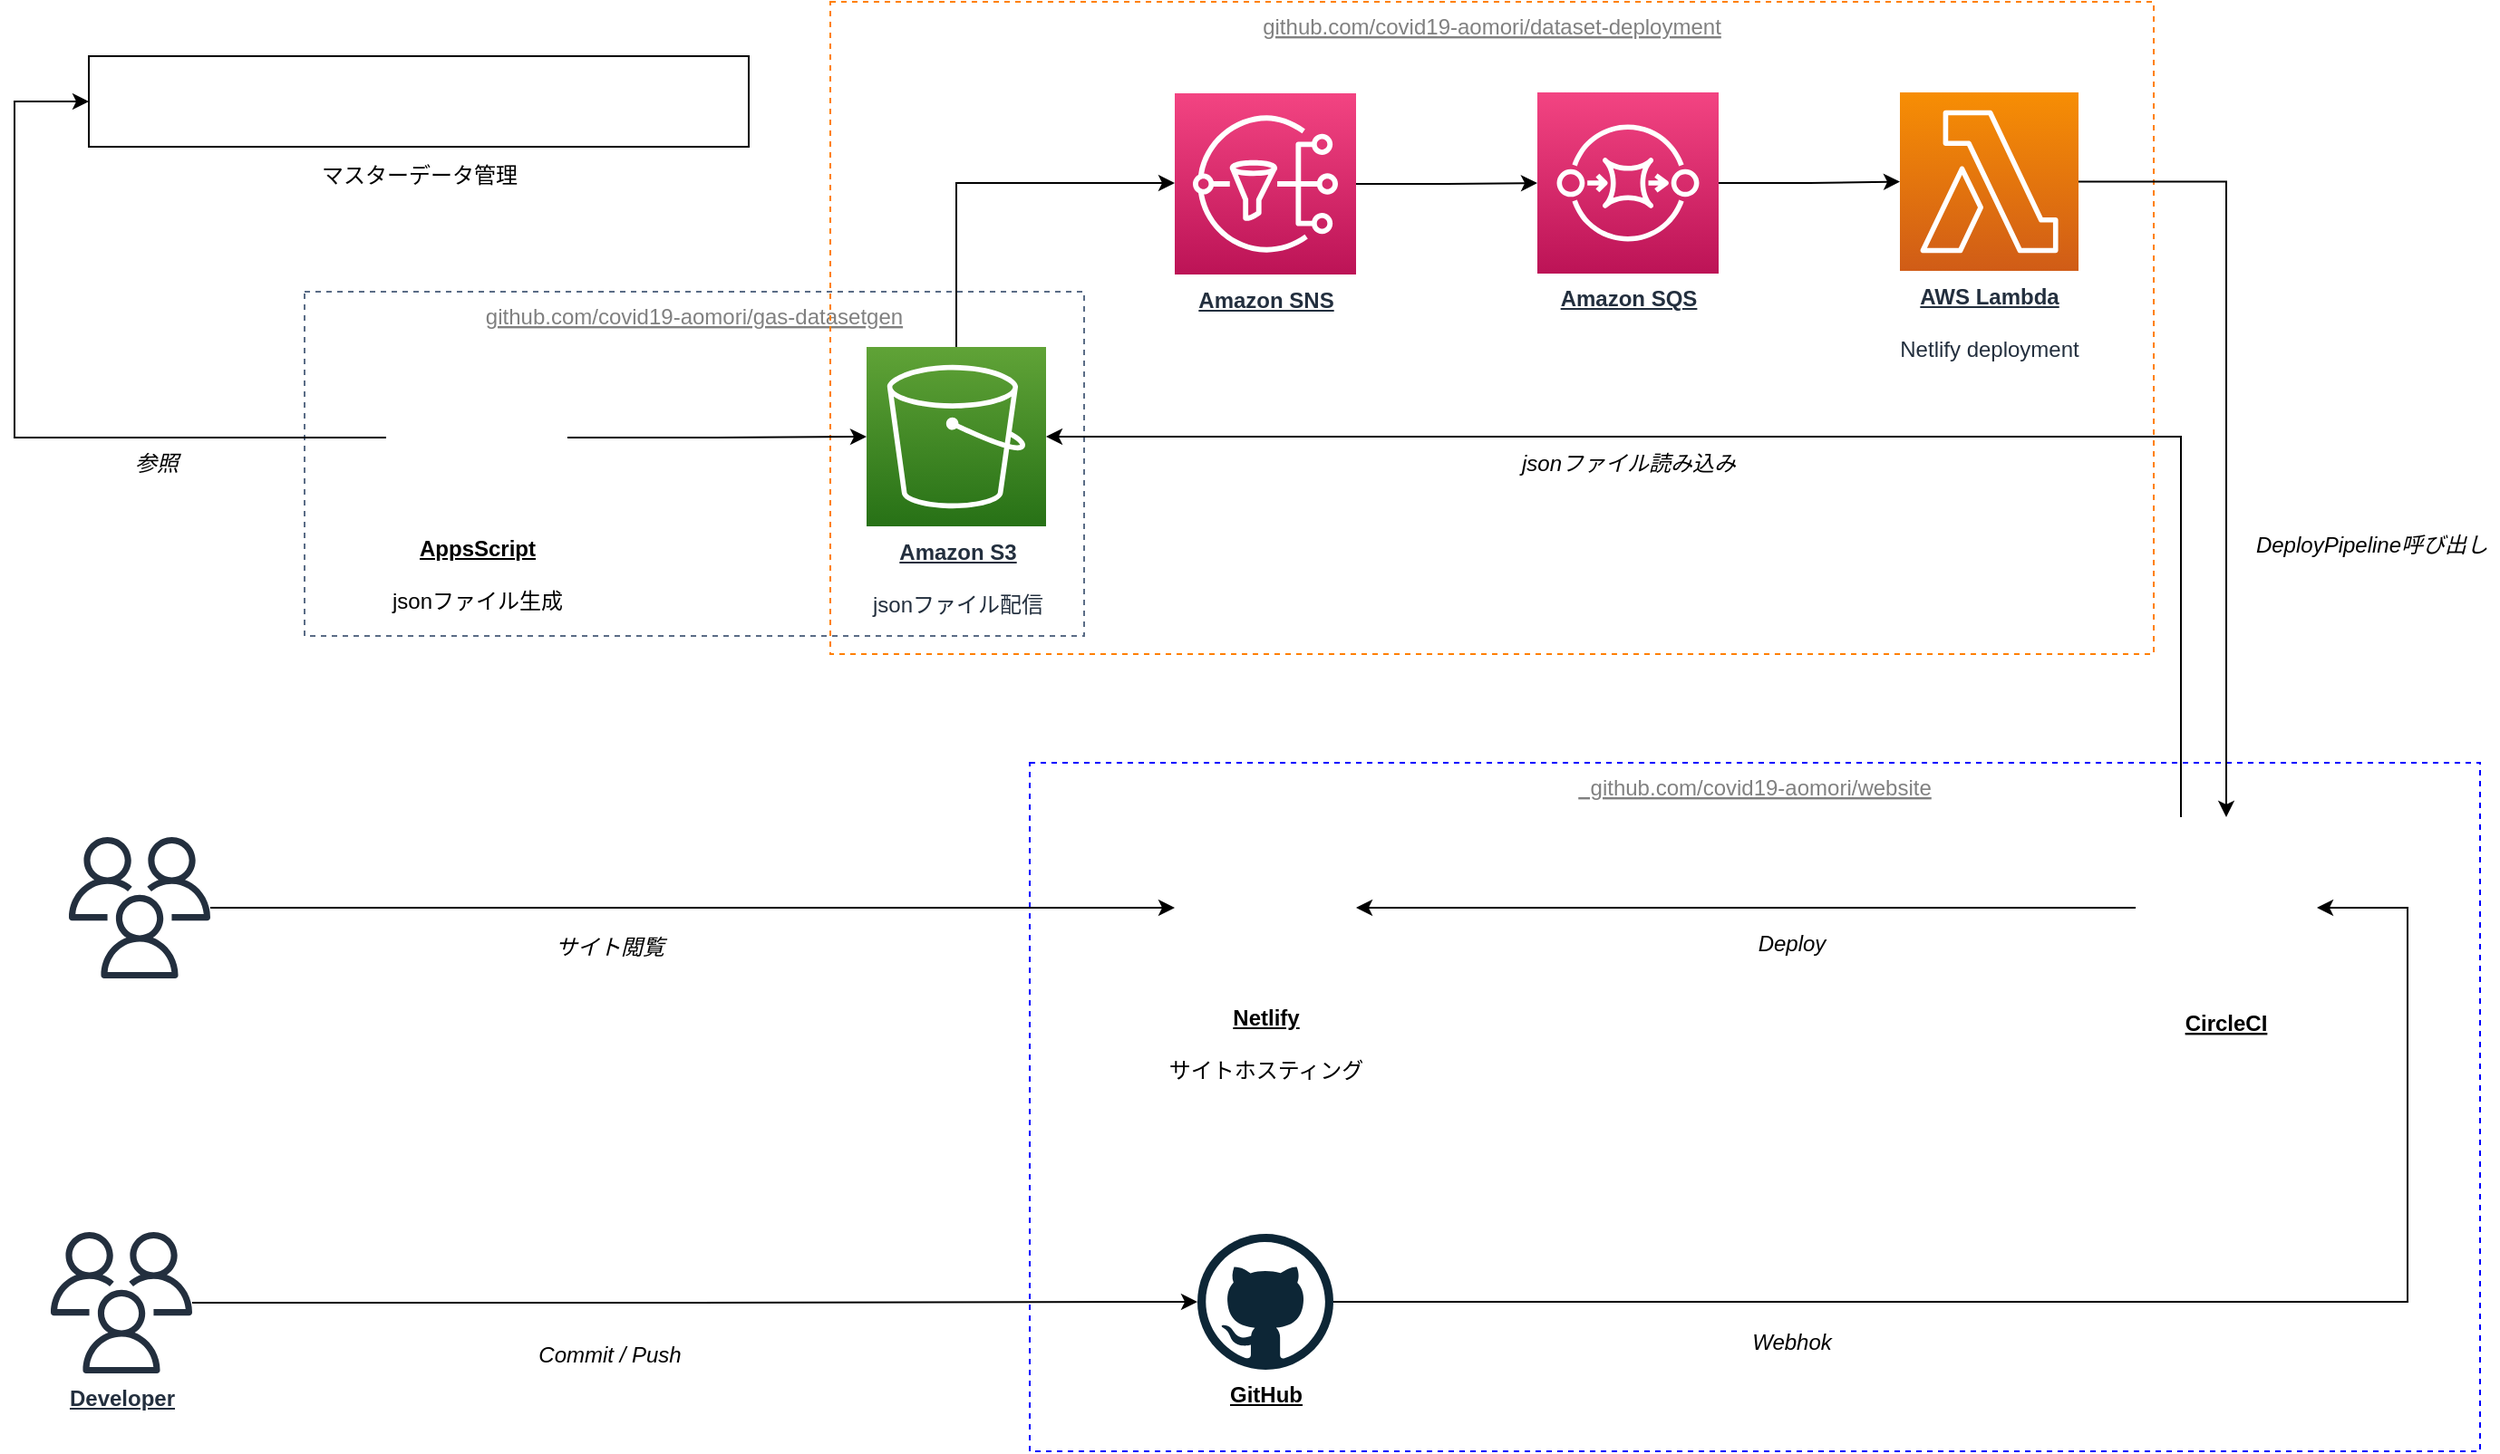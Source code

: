 <mxfile version="12.9.3" type="device"><diagram id="GkOqg721mPI-W04psdPX" name="Page-1"><mxGraphModel dx="1892" dy="1360" grid="1" gridSize="10" guides="1" tooltips="1" connect="1" arrows="1" fold="1" page="1" pageScale="1" pageWidth="3300" pageHeight="4681" math="0" shadow="0"><root><mxCell id="0"/><mxCell id="1" parent="0"/><mxCell id="WmUvWArOLDR-HUF7oPM4-33" value="  github.com/covid19-aomori/website" style="fillColor=none;strokeColor=#0000FF;dashed=1;verticalAlign=top;fontStyle=4;fontColor=#808080;align=center;" parent="1" vertex="1"><mxGeometry x="1240" y="1120" width="800" height="380" as="geometry"/></mxCell><mxCell id="WmUvWArOLDR-HUF7oPM4-31" value="github.com/covid19-aomori/gas-datasetgen" style="fillColor=none;strokeColor=#5A6C86;dashed=1;verticalAlign=top;fontStyle=4;fontColor=#808080;" parent="1" vertex="1"><mxGeometry x="840" y="860" width="430" height="190" as="geometry"/></mxCell><mxCell id="WmUvWArOLDR-HUF7oPM4-30" value="github.com/covid19-aomori/dataset-deployment" style="fillColor=none;strokeColor=#FF8000;dashed=1;verticalAlign=top;fontStyle=4;fontColor=#808080;" parent="1" vertex="1"><mxGeometry x="1130" y="700" width="730" height="360" as="geometry"/></mxCell><mxCell id="3srAQw3seO1wj9J-KQqr-17" style="edgeStyle=orthogonalEdgeStyle;rounded=0;orthogonalLoop=1;jettySize=auto;html=1;startArrow=none;startFill=0;endArrow=classic;endFill=1;" edge="1" parent="1" source="WmUvWArOLDR-HUF7oPM4-1" target="WmUvWArOLDR-HUF7oPM4-6"><mxGeometry relative="1" as="geometry"/></mxCell><mxCell id="3srAQw3seO1wj9J-KQqr-19" style="edgeStyle=orthogonalEdgeStyle;rounded=0;orthogonalLoop=1;jettySize=auto;html=1;entryX=0;entryY=0.5;entryDx=0;entryDy=0;startArrow=none;startFill=0;endArrow=classic;endFill=1;" edge="1" parent="1" source="WmUvWArOLDR-HUF7oPM4-1" target="3srAQw3seO1wj9J-KQqr-2"><mxGeometry relative="1" as="geometry"><Array as="points"><mxPoint x="680" y="940"/><mxPoint x="680" y="755"/></Array></mxGeometry></mxCell><mxCell id="WmUvWArOLDR-HUF7oPM4-1" value="" style="shape=image;verticalLabelPosition=bottom;verticalAlign=top;imageAspect=0;image=https://www.gstatic.com/images/branding/product/2x/apps_script_48dp.png" parent="1" vertex="1"><mxGeometry x="885" y="890.5" width="100" height="100" as="geometry"/></mxCell><mxCell id="WmUvWArOLDR-HUF7oPM4-3" value="マスターデータ管理" style="text;html=1;align=center;verticalAlign=middle;resizable=0;points=[];autosize=1;" parent="1" vertex="1"><mxGeometry x="843" y="785.5" width="120" height="20" as="geometry"/></mxCell><mxCell id="WmUvWArOLDR-HUF7oPM4-5" value="&lt;u&gt;&lt;b&gt;AppsScript&lt;/b&gt;&lt;/u&gt;&lt;br&gt;&lt;br&gt;jsonファイル生成" style="text;html=1;align=center;verticalAlign=middle;resizable=0;points=[];autosize=1;" parent="1" vertex="1"><mxGeometry x="880" y="990.5" width="110" height="50" as="geometry"/></mxCell><mxCell id="WmUvWArOLDR-HUF7oPM4-22" style="edgeStyle=orthogonalEdgeStyle;rounded=0;orthogonalLoop=1;jettySize=auto;html=1;" parent="1" source="WmUvWArOLDR-HUF7oPM4-6" target="WmUvWArOLDR-HUF7oPM4-14" edge="1"><mxGeometry relative="1" as="geometry"><Array as="points"><mxPoint x="1200" y="800"/></Array></mxGeometry></mxCell><mxCell id="WmUvWArOLDR-HUF7oPM4-6" value="&lt;b&gt;&lt;u&gt;Amazon S3&lt;/u&gt;&lt;/b&gt;&lt;br&gt;&lt;br&gt;jsonファイル配信" style="outlineConnect=0;fontColor=#232F3E;gradientColor=#60A337;gradientDirection=north;fillColor=#277116;strokeColor=#ffffff;dashed=0;verticalLabelPosition=bottom;verticalAlign=top;align=center;html=1;fontSize=12;fontStyle=0;aspect=fixed;shape=mxgraph.aws4.resourceIcon;resIcon=mxgraph.aws4.s3;" parent="1" vertex="1"><mxGeometry x="1150" y="890.5" width="99" height="99" as="geometry"/></mxCell><mxCell id="WmUvWArOLDR-HUF7oPM4-28" style="edgeStyle=orthogonalEdgeStyle;rounded=0;orthogonalLoop=1;jettySize=auto;html=1;" parent="1" source="WmUvWArOLDR-HUF7oPM4-13" edge="1"><mxGeometry relative="1" as="geometry"><mxPoint x="1320" y="1200" as="targetPoint"/></mxGeometry></mxCell><mxCell id="WmUvWArOLDR-HUF7oPM4-13" value="" style="outlineConnect=0;fontColor=#232F3E;gradientColor=none;fillColor=#232F3E;strokeColor=none;dashed=0;verticalLabelPosition=bottom;verticalAlign=top;align=center;html=1;fontSize=12;fontStyle=0;aspect=fixed;pointerEvents=1;shape=mxgraph.aws4.users;" parent="1" vertex="1"><mxGeometry x="710" y="1161" width="78" height="78" as="geometry"/></mxCell><mxCell id="WmUvWArOLDR-HUF7oPM4-17" style="edgeStyle=orthogonalEdgeStyle;rounded=0;orthogonalLoop=1;jettySize=auto;html=1;" parent="1" source="WmUvWArOLDR-HUF7oPM4-14" target="WmUvWArOLDR-HUF7oPM4-15" edge="1"><mxGeometry relative="1" as="geometry"/></mxCell><mxCell id="WmUvWArOLDR-HUF7oPM4-14" value="&lt;b&gt;&lt;u&gt;Amazon SNS&lt;/u&gt;&lt;/b&gt;" style="outlineConnect=0;fontColor=#232F3E;gradientColor=#F34482;gradientDirection=north;fillColor=#BC1356;strokeColor=#ffffff;dashed=0;verticalLabelPosition=bottom;verticalAlign=top;align=center;html=1;fontSize=12;fontStyle=0;aspect=fixed;shape=mxgraph.aws4.resourceIcon;resIcon=mxgraph.aws4.sns;" parent="1" vertex="1"><mxGeometry x="1320" y="750.5" width="100" height="100" as="geometry"/></mxCell><mxCell id="WmUvWArOLDR-HUF7oPM4-19" style="edgeStyle=orthogonalEdgeStyle;rounded=0;orthogonalLoop=1;jettySize=auto;html=1;" parent="1" source="WmUvWArOLDR-HUF7oPM4-15" target="WmUvWArOLDR-HUF7oPM4-18" edge="1"><mxGeometry relative="1" as="geometry"/></mxCell><mxCell id="WmUvWArOLDR-HUF7oPM4-15" value="&lt;b&gt;&lt;u&gt;Amazon SQS&lt;/u&gt;&lt;/b&gt;" style="outlineConnect=0;fontColor=#232F3E;gradientColor=#F34482;gradientDirection=north;fillColor=#BC1356;strokeColor=#ffffff;dashed=0;verticalLabelPosition=bottom;verticalAlign=top;align=center;html=1;fontSize=12;fontStyle=0;aspect=fixed;shape=mxgraph.aws4.resourceIcon;resIcon=mxgraph.aws4.sqs;" parent="1" vertex="1"><mxGeometry x="1520" y="750" width="100" height="100" as="geometry"/></mxCell><mxCell id="3srAQw3seO1wj9J-KQqr-5" style="edgeStyle=orthogonalEdgeStyle;rounded=0;orthogonalLoop=1;jettySize=auto;html=1;startArrow=none;startFill=0;endArrow=classic;endFill=1;" edge="1" parent="1" source="WmUvWArOLDR-HUF7oPM4-18" target="3srAQw3seO1wj9J-KQqr-3"><mxGeometry relative="1" as="geometry"/></mxCell><mxCell id="WmUvWArOLDR-HUF7oPM4-18" value="&lt;b&gt;&lt;u&gt;AWS Lambda&lt;/u&gt;&lt;/b&gt;&lt;br&gt;&lt;br&gt;Netlify deployment" style="outlineConnect=0;fontColor=#232F3E;gradientColor=#F78E04;gradientDirection=north;fillColor=#D05C17;strokeColor=#ffffff;dashed=0;verticalLabelPosition=bottom;verticalAlign=top;align=center;html=1;fontSize=12;fontStyle=0;aspect=fixed;shape=mxgraph.aws4.resourceIcon;resIcon=mxgraph.aws4.lambda;" parent="1" vertex="1"><mxGeometry x="1720" y="750" width="98.5" height="98.5" as="geometry"/></mxCell><mxCell id="WmUvWArOLDR-HUF7oPM4-24" value="&lt;u&gt;&lt;b&gt;Netlify&lt;/b&gt;&lt;/u&gt;&lt;br&gt;&lt;br&gt;サイトホスティング" style="text;html=1;align=center;verticalAlign=middle;resizable=0;points=[];autosize=1;" parent="1" vertex="1"><mxGeometry x="1310" y="1250" width="120" height="50" as="geometry"/></mxCell><mxCell id="WmUvWArOLDR-HUF7oPM4-26" value="&lt;i&gt;DeployPipeline呼び出し&lt;/i&gt;" style="text;html=1;align=center;verticalAlign=middle;resizable=0;points=[];autosize=1;" parent="1" vertex="1"><mxGeometry x="1910" y="989.5" width="140" height="20" as="geometry"/></mxCell><mxCell id="WmUvWArOLDR-HUF7oPM4-27" value="&lt;i&gt;jsonファイル読み込み&lt;/i&gt;" style="text;html=1;align=center;verticalAlign=middle;resizable=0;points=[];autosize=1;" parent="1" vertex="1"><mxGeometry x="1505" y="945" width="130" height="20" as="geometry"/></mxCell><mxCell id="WmUvWArOLDR-HUF7oPM4-29" value="&lt;i&gt;サイト閲覧&lt;/i&gt;" style="text;html=1;align=center;verticalAlign=middle;resizable=0;points=[];autosize=1;" parent="1" vertex="1"><mxGeometry x="968" y="1212" width="80" height="20" as="geometry"/></mxCell><mxCell id="srn4_tiI0cIrMBlw4N-i-2" value="" style="shape=image;verticalLabelPosition=bottom;verticalAlign=top;imageAspect=0;image=https://www.netlify.com/img/press/logos/logomark.png" parent="1" vertex="1"><mxGeometry x="1320" y="1150" width="100" height="100" as="geometry"/></mxCell><mxCell id="3srAQw3seO1wj9J-KQqr-2" value="" style="shape=image;verticalLabelPosition=bottom;verticalAlign=top;imageAspect=0;image=https://opendata.pref.aomori.lg.jp/img/logo.png;imageBackground=#FFFFFF;imageBorder=#000000;" vertex="1" parent="1"><mxGeometry x="721" y="730" width="364" height="50" as="geometry"/></mxCell><mxCell id="3srAQw3seO1wj9J-KQqr-6" style="edgeStyle=orthogonalEdgeStyle;rounded=0;orthogonalLoop=1;jettySize=auto;html=1;startArrow=none;startFill=0;endArrow=classic;endFill=1;" edge="1" parent="1" source="3srAQw3seO1wj9J-KQqr-3" target="srn4_tiI0cIrMBlw4N-i-2"><mxGeometry relative="1" as="geometry"/></mxCell><mxCell id="3srAQw3seO1wj9J-KQqr-21" style="edgeStyle=orthogonalEdgeStyle;rounded=0;orthogonalLoop=1;jettySize=auto;html=1;exitX=0.25;exitY=0;exitDx=0;exitDy=0;startArrow=none;startFill=0;endArrow=classic;endFill=1;" edge="1" parent="1" source="3srAQw3seO1wj9J-KQqr-3" target="WmUvWArOLDR-HUF7oPM4-6"><mxGeometry relative="1" as="geometry"><Array as="points"><mxPoint x="1875" y="940"/></Array></mxGeometry></mxCell><mxCell id="3srAQw3seO1wj9J-KQqr-3" value="CircleCI" style="shape=image;verticalLabelPosition=bottom;verticalAlign=top;imageAspect=0;image=https://gyazo.com/54d5c7afc576091c77475729b7dbcebb/thumb/1000;fontStyle=5" vertex="1" parent="1"><mxGeometry x="1850" y="1150" width="100" height="100" as="geometry"/></mxCell><mxCell id="3srAQw3seO1wj9J-KQqr-7" value="&lt;i&gt;Deploy&lt;/i&gt;" style="text;html=1;align=center;verticalAlign=middle;resizable=0;points=[];autosize=1;" vertex="1" parent="1"><mxGeometry x="1635" y="1210" width="50" height="20" as="geometry"/></mxCell><mxCell id="3srAQw3seO1wj9J-KQqr-14" style="edgeStyle=orthogonalEdgeStyle;rounded=0;orthogonalLoop=1;jettySize=auto;html=1;entryX=1;entryY=0.5;entryDx=0;entryDy=0;startArrow=none;startFill=0;endArrow=classic;endFill=1;" edge="1" parent="1" source="3srAQw3seO1wj9J-KQqr-8" target="3srAQw3seO1wj9J-KQqr-3"><mxGeometry relative="1" as="geometry"><Array as="points"><mxPoint x="2000" y="1418"/><mxPoint x="2000" y="1200"/></Array></mxGeometry></mxCell><mxCell id="3srAQw3seO1wj9J-KQqr-8" value="&lt;b&gt;&lt;u&gt;GitHub&lt;/u&gt;&lt;/b&gt;" style="dashed=0;outlineConnect=0;html=1;align=center;labelPosition=center;verticalLabelPosition=bottom;verticalAlign=top;shape=mxgraph.weblogos.github" vertex="1" parent="1"><mxGeometry x="1332.5" y="1380" width="75" height="75" as="geometry"/></mxCell><mxCell id="3srAQw3seO1wj9J-KQqr-10" style="edgeStyle=orthogonalEdgeStyle;rounded=0;orthogonalLoop=1;jettySize=auto;html=1;startArrow=none;startFill=0;endArrow=classic;endFill=1;" edge="1" parent="1" source="3srAQw3seO1wj9J-KQqr-9" target="3srAQw3seO1wj9J-KQqr-8"><mxGeometry relative="1" as="geometry"/></mxCell><mxCell id="3srAQw3seO1wj9J-KQqr-9" value="&lt;b&gt;&lt;u&gt;Developer&lt;/u&gt;&lt;/b&gt;" style="outlineConnect=0;fontColor=#232F3E;gradientColor=none;fillColor=#232F3E;strokeColor=none;dashed=0;verticalLabelPosition=bottom;verticalAlign=top;align=center;html=1;fontSize=12;fontStyle=0;aspect=fixed;pointerEvents=1;shape=mxgraph.aws4.users;" vertex="1" parent="1"><mxGeometry x="700" y="1379" width="78" height="78" as="geometry"/></mxCell><mxCell id="3srAQw3seO1wj9J-KQqr-11" value="&lt;i&gt;Commit / Push&lt;/i&gt;" style="text;html=1;align=center;verticalAlign=middle;resizable=0;points=[];autosize=1;" vertex="1" parent="1"><mxGeometry x="963" y="1437" width="90" height="20" as="geometry"/></mxCell><mxCell id="3srAQw3seO1wj9J-KQqr-13" value="&lt;i&gt;Webhok&lt;/i&gt;" style="text;html=1;align=center;verticalAlign=middle;resizable=0;points=[];autosize=1;" vertex="1" parent="1"><mxGeometry x="1630" y="1430" width="60" height="20" as="geometry"/></mxCell><mxCell id="3srAQw3seO1wj9J-KQqr-20" value="&lt;i&gt;参照&lt;/i&gt;" style="text;html=1;align=center;verticalAlign=middle;resizable=0;points=[];autosize=1;" vertex="1" parent="1"><mxGeometry x="738" y="945" width="40" height="20" as="geometry"/></mxCell></root></mxGraphModel></diagram></mxfile>